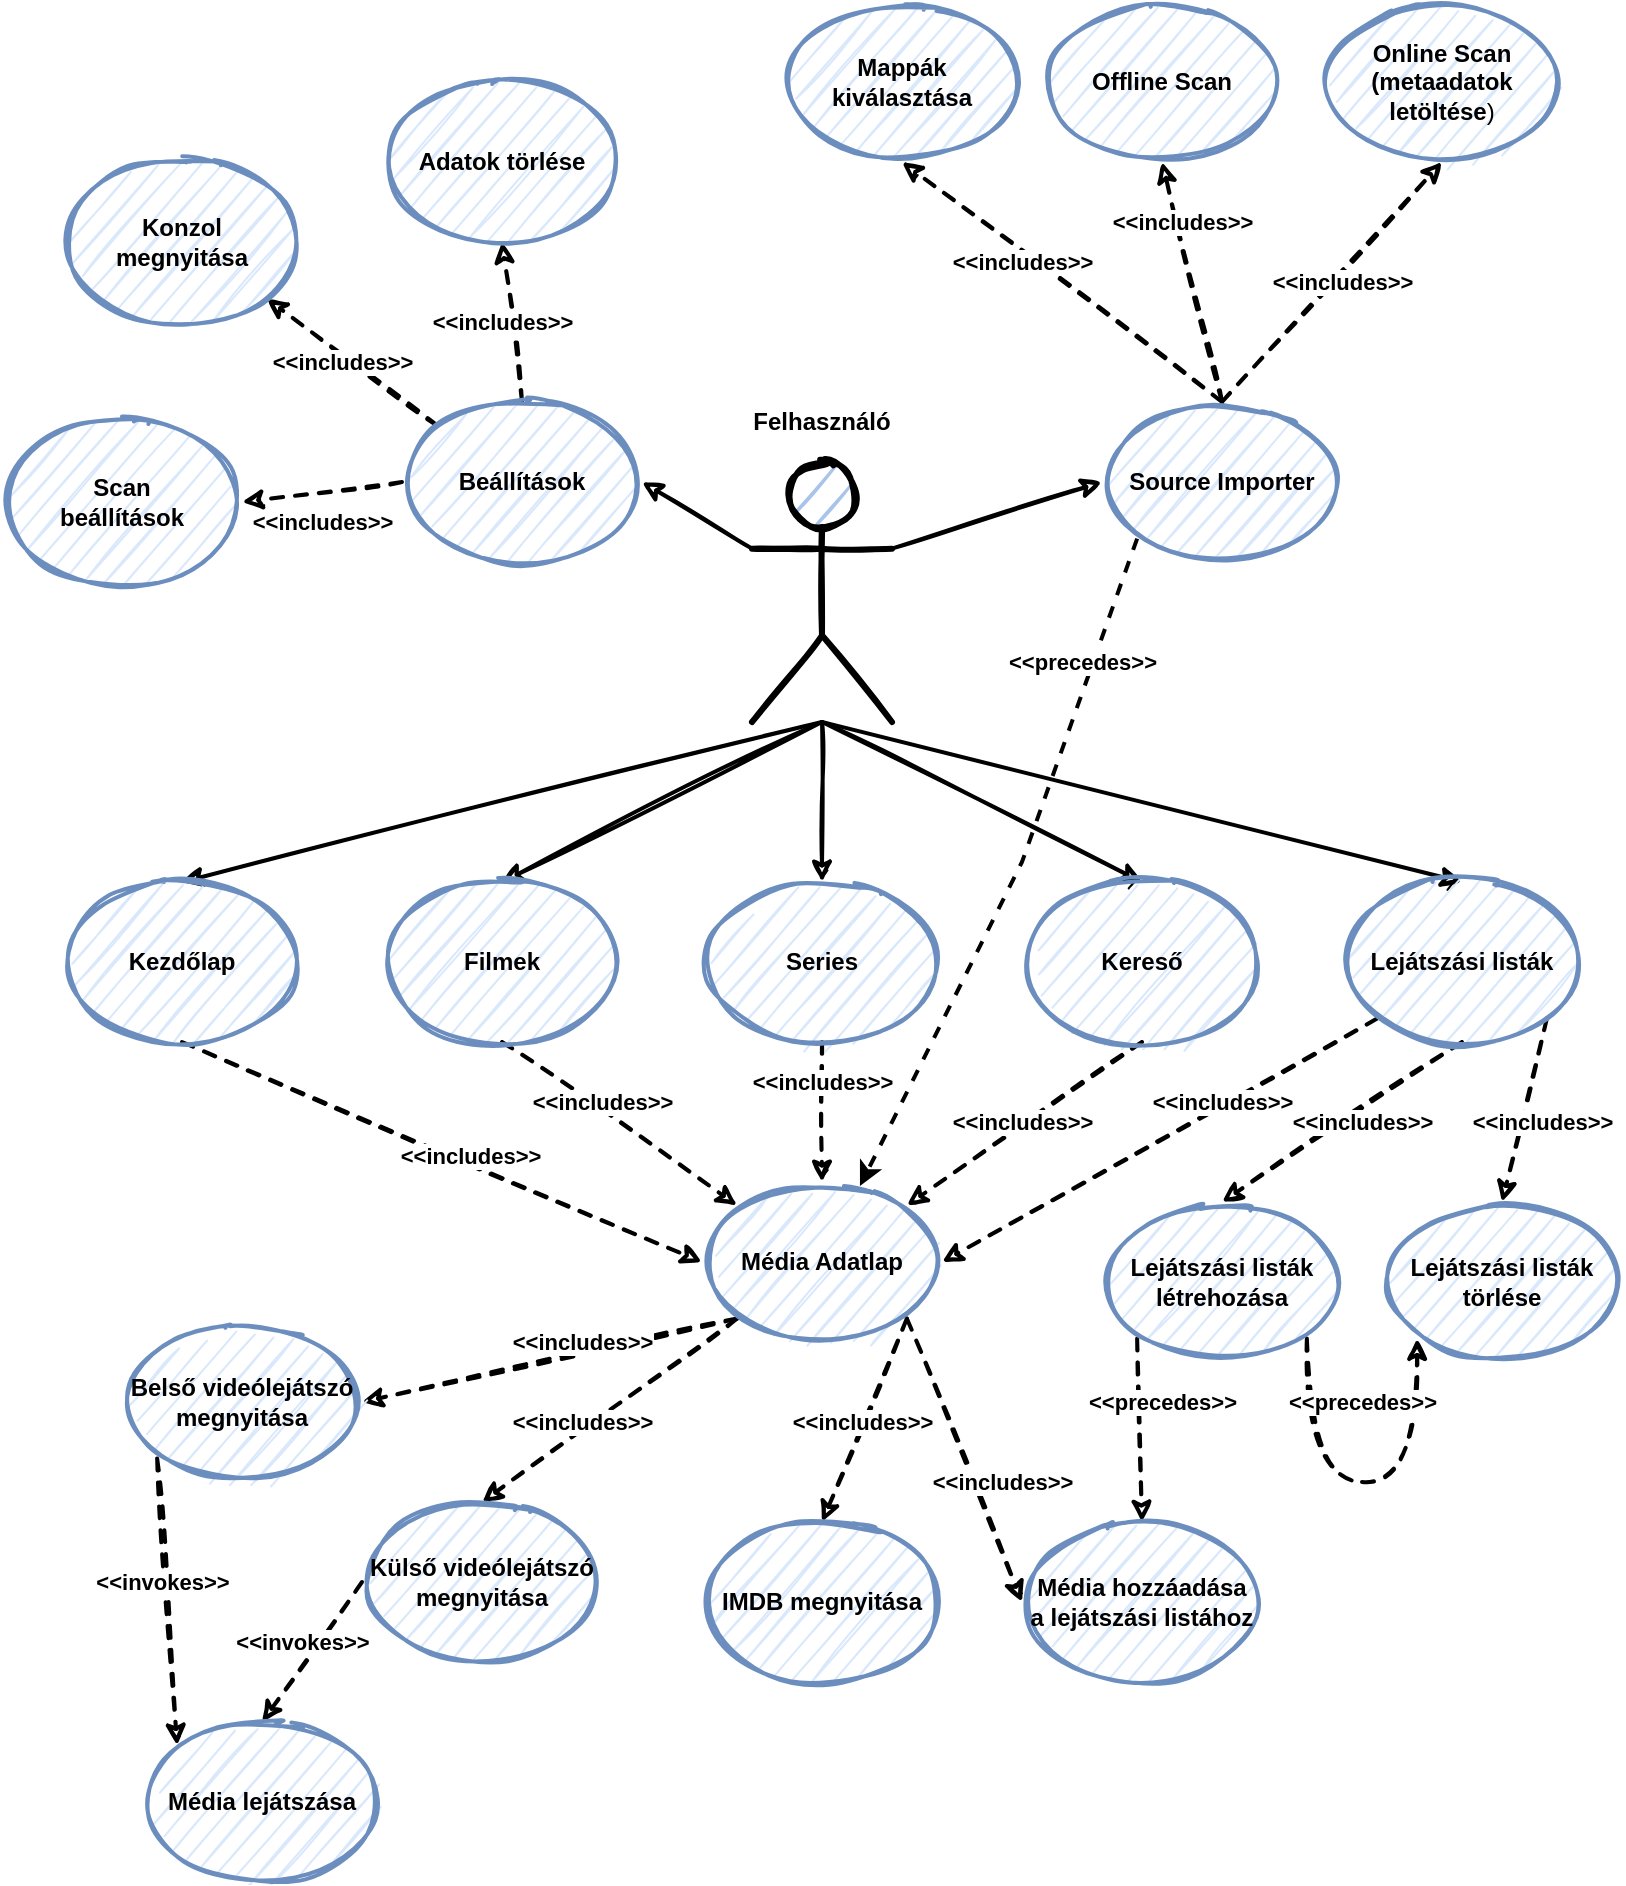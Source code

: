 <mxfile version="14.6.11" type="device"><diagram id="Ur9Gphyhb0sk22UbbtdZ" name="Page-1"><mxGraphModel dx="1422" dy="763" grid="1" gridSize="10" guides="1" tooltips="1" connect="1" arrows="1" fold="1" page="1" pageScale="1" pageWidth="827" pageHeight="1169" math="0" shadow="0"><root><mxCell id="0"/><mxCell id="1" parent="0"/><mxCell id="7-2QCrB175cBmVZoJEUQ-9" style="edgeStyle=none;rounded=0;orthogonalLoop=1;jettySize=auto;html=1;entryX=0.5;entryY=0;entryDx=0;entryDy=0;strokeWidth=2;sketch=1;" edge="1" parent="1" target="7-2QCrB175cBmVZoJEUQ-2"><mxGeometry relative="1" as="geometry"><mxPoint x="420" y="440" as="sourcePoint"/></mxGeometry></mxCell><mxCell id="7-2QCrB175cBmVZoJEUQ-10" style="edgeStyle=none;rounded=0;orthogonalLoop=1;jettySize=auto;html=1;entryX=0.5;entryY=0;entryDx=0;entryDy=0;strokeWidth=2;sketch=1;" edge="1" parent="1" target="7-2QCrB175cBmVZoJEUQ-6"><mxGeometry relative="1" as="geometry"><mxPoint x="420" y="440" as="sourcePoint"/></mxGeometry></mxCell><mxCell id="7-2QCrB175cBmVZoJEUQ-31" style="edgeStyle=none;rounded=0;orthogonalLoop=1;jettySize=auto;html=1;entryX=0.5;entryY=0;entryDx=0;entryDy=0;strokeWidth=2;sketch=1;" edge="1" parent="1" target="7-2QCrB175cBmVZoJEUQ-28"><mxGeometry relative="1" as="geometry"><mxPoint x="420" y="440" as="sourcePoint"/></mxGeometry></mxCell><mxCell id="7-2QCrB175cBmVZoJEUQ-45" style="edgeStyle=none;rounded=0;orthogonalLoop=1;jettySize=auto;html=1;exitX=1;exitY=0.333;exitDx=0;exitDy=0;exitPerimeter=0;entryX=0;entryY=0.5;entryDx=0;entryDy=0;strokeWidth=2;sketch=1;" edge="1" parent="1" source="7-2QCrB175cBmVZoJEUQ-1" target="7-2QCrB175cBmVZoJEUQ-7"><mxGeometry relative="1" as="geometry"/></mxCell><mxCell id="7-2QCrB175cBmVZoJEUQ-58" style="edgeStyle=none;rounded=0;orthogonalLoop=1;jettySize=auto;html=1;strokeWidth=2;sketch=1;" edge="1" parent="1" source="7-2QCrB175cBmVZoJEUQ-1" target="7-2QCrB175cBmVZoJEUQ-55"><mxGeometry relative="1" as="geometry"/></mxCell><mxCell id="7-2QCrB175cBmVZoJEUQ-59" style="edgeStyle=none;rounded=0;orthogonalLoop=1;jettySize=auto;html=1;exitX=0;exitY=0.333;exitDx=0;exitDy=0;exitPerimeter=0;entryX=1;entryY=0.5;entryDx=0;entryDy=0;strokeWidth=2;sketch=1;" edge="1" parent="1" source="7-2QCrB175cBmVZoJEUQ-1" target="7-2QCrB175cBmVZoJEUQ-4"><mxGeometry relative="1" as="geometry"/></mxCell><mxCell id="7-2QCrB175cBmVZoJEUQ-1" value="" style="shape=umlActor;verticalLabelPosition=bottom;verticalAlign=top;html=1;outlineConnect=0;strokeWidth=3;fillColor=#A9C4EB;sketch=1;shadow=0;" vertex="1" parent="1"><mxGeometry x="385" y="310" width="70" height="130" as="geometry"/></mxCell><mxCell id="7-2QCrB175cBmVZoJEUQ-16" style="edgeStyle=none;rounded=0;orthogonalLoop=1;jettySize=auto;html=1;exitX=0.5;exitY=1;exitDx=0;exitDy=0;entryX=0;entryY=0.5;entryDx=0;entryDy=0;strokeWidth=2;dashed=1;sketch=1;" edge="1" parent="1" source="7-2QCrB175cBmVZoJEUQ-2" target="7-2QCrB175cBmVZoJEUQ-8"><mxGeometry relative="1" as="geometry"/></mxCell><mxCell id="7-2QCrB175cBmVZoJEUQ-22" value="&lt;b&gt;&amp;lt;&amp;lt;includes&amp;gt;&amp;gt;&lt;/b&gt;" style="edgeLabel;html=1;align=center;verticalAlign=middle;resizable=0;points=[];" vertex="1" connectable="0" parent="7-2QCrB175cBmVZoJEUQ-16"><mxGeometry x="0.174" relative="1" as="geometry"><mxPoint x="-9" y="-8" as="offset"/></mxGeometry></mxCell><mxCell id="7-2QCrB175cBmVZoJEUQ-2" value="&lt;b&gt;Kezdőlap&lt;/b&gt;" style="ellipse;whiteSpace=wrap;html=1;strokeWidth=2;fillColor=#dae8fc;strokeColor=#6c8ebf;sketch=1;" vertex="1" parent="1"><mxGeometry x="40" y="520" width="120" height="80" as="geometry"/></mxCell><mxCell id="7-2QCrB175cBmVZoJEUQ-63" style="edgeStyle=none;rounded=0;orthogonalLoop=1;jettySize=auto;html=1;exitX=0.5;exitY=0;exitDx=0;exitDy=0;entryX=0.5;entryY=1;entryDx=0;entryDy=0;strokeWidth=2;dashed=1;sketch=1;" edge="1" parent="1" source="7-2QCrB175cBmVZoJEUQ-4" target="7-2QCrB175cBmVZoJEUQ-60"><mxGeometry relative="1" as="geometry"/></mxCell><mxCell id="7-2QCrB175cBmVZoJEUQ-64" style="edgeStyle=none;rounded=0;orthogonalLoop=1;jettySize=auto;html=1;exitX=0;exitY=0;exitDx=0;exitDy=0;entryX=1;entryY=1;entryDx=0;entryDy=0;strokeWidth=2;dashed=1;sketch=1;" edge="1" parent="1" source="7-2QCrB175cBmVZoJEUQ-4" target="7-2QCrB175cBmVZoJEUQ-61"><mxGeometry relative="1" as="geometry"/></mxCell><mxCell id="7-2QCrB175cBmVZoJEUQ-65" style="edgeStyle=none;rounded=0;orthogonalLoop=1;jettySize=auto;html=1;exitX=0;exitY=0.5;exitDx=0;exitDy=0;entryX=1;entryY=0.5;entryDx=0;entryDy=0;strokeWidth=2;dashed=1;sketch=1;" edge="1" parent="1" source="7-2QCrB175cBmVZoJEUQ-4" target="7-2QCrB175cBmVZoJEUQ-62"><mxGeometry relative="1" as="geometry"><Array as="points"/></mxGeometry></mxCell><mxCell id="7-2QCrB175cBmVZoJEUQ-4" value="&lt;b&gt;Beállítások&lt;/b&gt;" style="ellipse;whiteSpace=wrap;html=1;strokeWidth=2;fillColor=#dae8fc;strokeColor=#6c8ebf;sketch=1;" vertex="1" parent="1"><mxGeometry x="210" y="280" width="120" height="80" as="geometry"/></mxCell><mxCell id="7-2QCrB175cBmVZoJEUQ-14" style="edgeStyle=none;rounded=0;orthogonalLoop=1;jettySize=auto;html=1;strokeWidth=2;entryX=0.5;entryY=0;entryDx=0;entryDy=0;sketch=1;" edge="1" parent="1" target="7-2QCrB175cBmVZoJEUQ-5"><mxGeometry relative="1" as="geometry"><mxPoint x="420" y="440" as="sourcePoint"/><mxPoint x="460" y="480" as="targetPoint"/></mxGeometry></mxCell><mxCell id="7-2QCrB175cBmVZoJEUQ-17" style="edgeStyle=none;rounded=0;orthogonalLoop=1;jettySize=auto;html=1;exitX=0.5;exitY=1;exitDx=0;exitDy=0;entryX=0;entryY=0;entryDx=0;entryDy=0;strokeWidth=2;dashed=1;sketch=1;" edge="1" parent="1" source="7-2QCrB175cBmVZoJEUQ-5" target="7-2QCrB175cBmVZoJEUQ-8"><mxGeometry relative="1" as="geometry"/></mxCell><mxCell id="7-2QCrB175cBmVZoJEUQ-5" value="&lt;b&gt;Filmek&lt;/b&gt;" style="ellipse;whiteSpace=wrap;html=1;strokeWidth=2;fillColor=#dae8fc;strokeColor=#6c8ebf;sketch=1;" vertex="1" parent="1"><mxGeometry x="200" y="520" width="120" height="80" as="geometry"/></mxCell><mxCell id="7-2QCrB175cBmVZoJEUQ-18" style="edgeStyle=none;rounded=0;orthogonalLoop=1;jettySize=auto;html=1;exitX=0.5;exitY=1;exitDx=0;exitDy=0;entryX=1;entryY=0;entryDx=0;entryDy=0;strokeWidth=2;dashed=1;sketch=1;" edge="1" parent="1" source="7-2QCrB175cBmVZoJEUQ-6" target="7-2QCrB175cBmVZoJEUQ-8"><mxGeometry relative="1" as="geometry"/></mxCell><mxCell id="7-2QCrB175cBmVZoJEUQ-6" value="&lt;b&gt;Kereső&lt;/b&gt;" style="ellipse;whiteSpace=wrap;html=1;strokeWidth=2;fillColor=#dae8fc;strokeColor=#6c8ebf;sketch=1;" vertex="1" parent="1"><mxGeometry x="520" y="520" width="120" height="80" as="geometry"/></mxCell><mxCell id="7-2QCrB175cBmVZoJEUQ-49" style="edgeStyle=none;rounded=0;orthogonalLoop=1;jettySize=auto;html=1;exitX=0.5;exitY=0;exitDx=0;exitDy=0;entryX=0.5;entryY=1;entryDx=0;entryDy=0;strokeWidth=2;dashed=1;sketch=1;" edge="1" parent="1" source="7-2QCrB175cBmVZoJEUQ-7" target="7-2QCrB175cBmVZoJEUQ-46"><mxGeometry relative="1" as="geometry"/></mxCell><mxCell id="7-2QCrB175cBmVZoJEUQ-50" style="edgeStyle=none;rounded=0;orthogonalLoop=1;jettySize=auto;html=1;exitX=0.5;exitY=0;exitDx=0;exitDy=0;entryX=0.5;entryY=1;entryDx=0;entryDy=0;strokeWidth=2;dashed=1;sketch=1;" edge="1" parent="1" source="7-2QCrB175cBmVZoJEUQ-7" target="7-2QCrB175cBmVZoJEUQ-48"><mxGeometry relative="1" as="geometry"/></mxCell><mxCell id="7-2QCrB175cBmVZoJEUQ-51" style="edgeStyle=none;rounded=0;orthogonalLoop=1;jettySize=auto;html=1;exitX=0.5;exitY=0;exitDx=0;exitDy=0;entryX=0.5;entryY=1;entryDx=0;entryDy=0;strokeWidth=2;dashed=1;sketch=1;" edge="1" parent="1" source="7-2QCrB175cBmVZoJEUQ-7" target="7-2QCrB175cBmVZoJEUQ-47"><mxGeometry relative="1" as="geometry"/></mxCell><mxCell id="7-2QCrB175cBmVZoJEUQ-76" style="edgeStyle=none;rounded=0;orthogonalLoop=1;jettySize=auto;html=1;exitX=0;exitY=1;exitDx=0;exitDy=0;dashed=1;strokeWidth=2;" edge="1" parent="1" source="7-2QCrB175cBmVZoJEUQ-7" target="7-2QCrB175cBmVZoJEUQ-8"><mxGeometry relative="1" as="geometry"><Array as="points"><mxPoint x="520" y="510"/></Array></mxGeometry></mxCell><mxCell id="7-2QCrB175cBmVZoJEUQ-7" value="&lt;b&gt;Source Importer&lt;/b&gt;" style="ellipse;whiteSpace=wrap;html=1;strokeWidth=2;fillColor=#dae8fc;strokeColor=#6c8ebf;sketch=1;" vertex="1" parent="1"><mxGeometry x="560" y="280" width="120" height="80" as="geometry"/></mxCell><mxCell id="7-2QCrB175cBmVZoJEUQ-20" style="edgeStyle=none;rounded=0;orthogonalLoop=1;jettySize=auto;html=1;exitX=0;exitY=1;exitDx=0;exitDy=0;entryX=1;entryY=0.5;entryDx=0;entryDy=0;strokeWidth=2;dashed=1;sketch=1;" edge="1" parent="1" source="7-2QCrB175cBmVZoJEUQ-8" target="7-2QCrB175cBmVZoJEUQ-15"><mxGeometry relative="1" as="geometry"/></mxCell><mxCell id="7-2QCrB175cBmVZoJEUQ-21" style="edgeStyle=none;rounded=0;orthogonalLoop=1;jettySize=auto;html=1;exitX=0;exitY=1;exitDx=0;exitDy=0;entryX=0.5;entryY=0;entryDx=0;entryDy=0;strokeWidth=2;dashed=1;sketch=1;" edge="1" parent="1" source="7-2QCrB175cBmVZoJEUQ-8" target="7-2QCrB175cBmVZoJEUQ-19"><mxGeometry relative="1" as="geometry"/></mxCell><mxCell id="7-2QCrB175cBmVZoJEUQ-38" style="edgeStyle=none;rounded=0;orthogonalLoop=1;jettySize=auto;html=1;exitX=1;exitY=1;exitDx=0;exitDy=0;dashed=1;strokeWidth=2;entryX=0.5;entryY=0;entryDx=0;entryDy=0;sketch=1;" edge="1" parent="1" source="7-2QCrB175cBmVZoJEUQ-8" target="7-2QCrB175cBmVZoJEUQ-39"><mxGeometry relative="1" as="geometry"><mxPoint x="660" y="760" as="targetPoint"/></mxGeometry></mxCell><mxCell id="7-2QCrB175cBmVZoJEUQ-42" style="edgeStyle=none;rounded=0;orthogonalLoop=1;jettySize=auto;html=1;exitX=1;exitY=1;exitDx=0;exitDy=0;entryX=0;entryY=0.5;entryDx=0;entryDy=0;dashed=1;strokeWidth=2;sketch=1;" edge="1" parent="1" source="7-2QCrB175cBmVZoJEUQ-8" target="7-2QCrB175cBmVZoJEUQ-40"><mxGeometry relative="1" as="geometry"/></mxCell><mxCell id="7-2QCrB175cBmVZoJEUQ-8" value="&lt;b&gt;Média Adatlap&lt;/b&gt;" style="ellipse;whiteSpace=wrap;html=1;strokeWidth=2;fillColor=#dae8fc;strokeColor=#6c8ebf;sketch=1;" vertex="1" parent="1"><mxGeometry x="360" y="670" width="120" height="80" as="geometry"/></mxCell><mxCell id="7-2QCrB175cBmVZoJEUQ-12" value="&lt;b&gt;Felhasználó&lt;/b&gt;" style="text;html=1;align=center;verticalAlign=middle;whiteSpace=wrap;rounded=0;" vertex="1" parent="1"><mxGeometry x="370" y="280" width="100" height="20" as="geometry"/></mxCell><mxCell id="7-2QCrB175cBmVZoJEUQ-72" style="edgeStyle=none;rounded=0;orthogonalLoop=1;jettySize=auto;html=1;exitX=0;exitY=1;exitDx=0;exitDy=0;entryX=0;entryY=0;entryDx=0;entryDy=0;dashed=1;strokeWidth=2;sketch=1;" edge="1" parent="1" source="7-2QCrB175cBmVZoJEUQ-15" target="7-2QCrB175cBmVZoJEUQ-71"><mxGeometry relative="1" as="geometry"/></mxCell><mxCell id="7-2QCrB175cBmVZoJEUQ-15" value="&lt;div&gt;&lt;b&gt;Belső videólejátszó&lt;/b&gt;&lt;/div&gt;&lt;div&gt;&lt;b&gt;megnyitása&lt;/b&gt;&lt;br&gt;&lt;/div&gt;" style="ellipse;whiteSpace=wrap;html=1;strokeWidth=2;fillColor=#dae8fc;strokeColor=#6c8ebf;sketch=1;" vertex="1" parent="1"><mxGeometry x="70" y="740" width="120" height="80" as="geometry"/></mxCell><mxCell id="7-2QCrB175cBmVZoJEUQ-73" style="edgeStyle=none;rounded=0;orthogonalLoop=1;jettySize=auto;html=1;exitX=0;exitY=0.5;exitDx=0;exitDy=0;entryX=0.5;entryY=0;entryDx=0;entryDy=0;dashed=1;strokeWidth=2;sketch=1;" edge="1" parent="1" source="7-2QCrB175cBmVZoJEUQ-19" target="7-2QCrB175cBmVZoJEUQ-71"><mxGeometry relative="1" as="geometry"/></mxCell><mxCell id="7-2QCrB175cBmVZoJEUQ-19" value="&lt;div&gt;&lt;b&gt;Külső videólejátszó&lt;/b&gt;&lt;/div&gt;&lt;div&gt;&lt;b&gt;megnyitása&lt;br&gt;&lt;/b&gt;&lt;/div&gt;" style="ellipse;whiteSpace=wrap;html=1;strokeWidth=2;fillColor=#dae8fc;strokeColor=#6c8ebf;sketch=1;" vertex="1" parent="1"><mxGeometry x="190" y="830" width="120" height="80" as="geometry"/></mxCell><mxCell id="7-2QCrB175cBmVZoJEUQ-24" value="&lt;b&gt;&amp;lt;&amp;lt;includes&amp;gt;&amp;gt;&lt;/b&gt;" style="edgeLabel;html=1;align=center;verticalAlign=middle;resizable=0;points=[];" vertex="1" connectable="0" parent="1"><mxGeometry x="309.997" y="630.0" as="geometry"/></mxCell><mxCell id="7-2QCrB175cBmVZoJEUQ-25" value="&lt;b&gt;&amp;lt;&amp;lt;includes&amp;gt;&amp;gt;&lt;/b&gt;" style="edgeLabel;html=1;align=center;verticalAlign=middle;resizable=0;points=[];" vertex="1" connectable="0" parent="1"><mxGeometry x="519.997" y="640.0" as="geometry"/></mxCell><mxCell id="7-2QCrB175cBmVZoJEUQ-26" value="&lt;b&gt;&amp;lt;&amp;lt;includes&amp;gt;&amp;gt;&lt;/b&gt;" style="edgeLabel;html=1;align=center;verticalAlign=middle;resizable=0;points=[];" vertex="1" connectable="0" parent="1"><mxGeometry x="299.997" y="790.0" as="geometry"/></mxCell><mxCell id="7-2QCrB175cBmVZoJEUQ-27" value="&lt;b&gt;&amp;lt;&amp;lt;includes&amp;gt;&amp;gt;&lt;/b&gt;" style="edgeLabel;html=1;align=center;verticalAlign=middle;resizable=0;points=[];" vertex="1" connectable="0" parent="1"><mxGeometry x="299.997" y="750.0" as="geometry"/></mxCell><mxCell id="7-2QCrB175cBmVZoJEUQ-29" style="edgeStyle=none;rounded=0;orthogonalLoop=1;jettySize=auto;html=1;exitX=0;exitY=1;exitDx=0;exitDy=0;entryX=1;entryY=0.5;entryDx=0;entryDy=0;dashed=1;strokeWidth=2;sketch=1;" edge="1" parent="1" source="7-2QCrB175cBmVZoJEUQ-28" target="7-2QCrB175cBmVZoJEUQ-8"><mxGeometry relative="1" as="geometry"/></mxCell><mxCell id="7-2QCrB175cBmVZoJEUQ-34" style="edgeStyle=none;rounded=0;orthogonalLoop=1;jettySize=auto;html=1;exitX=0.5;exitY=1;exitDx=0;exitDy=0;entryX=0.5;entryY=0;entryDx=0;entryDy=0;strokeWidth=2;dashed=1;sketch=1;" edge="1" parent="1" source="7-2QCrB175cBmVZoJEUQ-28" target="7-2QCrB175cBmVZoJEUQ-32"><mxGeometry relative="1" as="geometry"/></mxCell><mxCell id="7-2QCrB175cBmVZoJEUQ-35" style="edgeStyle=none;rounded=0;orthogonalLoop=1;jettySize=auto;html=1;exitX=1;exitY=1;exitDx=0;exitDy=0;entryX=0.5;entryY=0;entryDx=0;entryDy=0;strokeWidth=2;dashed=1;sketch=1;" edge="1" parent="1" source="7-2QCrB175cBmVZoJEUQ-28" target="7-2QCrB175cBmVZoJEUQ-33"><mxGeometry relative="1" as="geometry"/></mxCell><mxCell id="7-2QCrB175cBmVZoJEUQ-28" value="&lt;b&gt;Lejátszási listák&lt;/b&gt;" style="ellipse;whiteSpace=wrap;html=1;strokeWidth=2;fillColor=#dae8fc;strokeColor=#6c8ebf;sketch=1;" vertex="1" parent="1"><mxGeometry x="680" y="520" width="120" height="80" as="geometry"/></mxCell><mxCell id="7-2QCrB175cBmVZoJEUQ-30" value="&lt;b&gt;&amp;lt;&amp;lt;includes&amp;gt;&amp;gt;&lt;/b&gt;" style="edgeLabel;html=1;align=center;verticalAlign=middle;resizable=0;points=[];" vertex="1" connectable="0" parent="1"><mxGeometry x="619.997" y="630.0" as="geometry"/></mxCell><mxCell id="7-2QCrB175cBmVZoJEUQ-78" style="edgeStyle=orthogonalEdgeStyle;rounded=0;orthogonalLoop=1;jettySize=auto;html=1;entryX=0;entryY=1;entryDx=0;entryDy=0;dashed=1;strokeWidth=2;exitX=1;exitY=1;exitDx=0;exitDy=0;curved=1;sketch=1;" edge="1" parent="1" source="7-2QCrB175cBmVZoJEUQ-32" target="7-2QCrB175cBmVZoJEUQ-33"><mxGeometry relative="1" as="geometry"><mxPoint x="679" y="740" as="sourcePoint"/><Array as="points"><mxPoint x="662" y="820"/><mxPoint x="718" y="820"/></Array></mxGeometry></mxCell><mxCell id="7-2QCrB175cBmVZoJEUQ-80" style="edgeStyle=none;rounded=0;orthogonalLoop=1;jettySize=auto;html=1;exitX=0;exitY=1;exitDx=0;exitDy=0;entryX=0.5;entryY=0;entryDx=0;entryDy=0;dashed=1;strokeWidth=2;sketch=1;" edge="1" parent="1" source="7-2QCrB175cBmVZoJEUQ-32" target="7-2QCrB175cBmVZoJEUQ-40"><mxGeometry relative="1" as="geometry"/></mxCell><mxCell id="7-2QCrB175cBmVZoJEUQ-32" value="&lt;div&gt;&lt;b&gt;Lejátszási listák&lt;/b&gt;&lt;/div&gt;&lt;div&gt;&lt;b&gt;létrehozása&lt;br&gt;&lt;/b&gt;&lt;/div&gt;" style="ellipse;whiteSpace=wrap;html=1;strokeWidth=2;fillColor=#dae8fc;strokeColor=#6c8ebf;sketch=1;" vertex="1" parent="1"><mxGeometry x="560" y="680" width="120" height="80" as="geometry"/></mxCell><mxCell id="7-2QCrB175cBmVZoJEUQ-33" value="&lt;b&gt;Lejátszási listák törlése&lt;br&gt;&lt;/b&gt;" style="ellipse;whiteSpace=wrap;html=1;strokeWidth=2;fillColor=#dae8fc;strokeColor=#6c8ebf;sketch=1;" vertex="1" parent="1"><mxGeometry x="700" y="680" width="120" height="80" as="geometry"/></mxCell><mxCell id="7-2QCrB175cBmVZoJEUQ-39" value="&lt;b&gt;IMDB megnyitása&lt;/b&gt;" style="ellipse;whiteSpace=wrap;html=1;strokeWidth=2;fillColor=#dae8fc;strokeColor=#6c8ebf;sketch=1;" vertex="1" parent="1"><mxGeometry x="360" y="840" width="120" height="80" as="geometry"/></mxCell><mxCell id="7-2QCrB175cBmVZoJEUQ-40" value="&lt;div&gt;&lt;b&gt;Média hozzáadása&lt;/b&gt;&lt;/div&gt;&lt;div&gt;&lt;b&gt;a lejátszási listához&lt;br&gt; &lt;/b&gt;&lt;/div&gt;" style="ellipse;whiteSpace=wrap;html=1;strokeWidth=2;fillColor=#dae8fc;strokeColor=#6c8ebf;sketch=1;" vertex="1" parent="1"><mxGeometry x="520" y="840" width="120" height="80" as="geometry"/></mxCell><mxCell id="7-2QCrB175cBmVZoJEUQ-43" value="&lt;b&gt;&amp;lt;&amp;lt;includes&amp;gt;&amp;gt;&lt;/b&gt;" style="edgeLabel;html=1;align=center;verticalAlign=middle;resizable=0;points=[];" vertex="1" connectable="0" parent="1"><mxGeometry x="509.997" y="820.0" as="geometry"/></mxCell><mxCell id="7-2QCrB175cBmVZoJEUQ-44" value="&lt;b&gt;&amp;lt;&amp;lt;includes&amp;gt;&amp;gt;&lt;/b&gt;" style="edgeLabel;html=1;align=center;verticalAlign=middle;resizable=0;points=[];" vertex="1" connectable="0" parent="1"><mxGeometry x="439.997" y="790.0" as="geometry"/></mxCell><mxCell id="7-2QCrB175cBmVZoJEUQ-46" value="&lt;div&gt;&lt;b&gt;Mappák&lt;/b&gt;&lt;/div&gt;&lt;div&gt;&lt;b&gt;kiválasztása&lt;/b&gt;&lt;/div&gt;" style="ellipse;whiteSpace=wrap;html=1;strokeWidth=2;fillColor=#dae8fc;strokeColor=#6c8ebf;sketch=1;" vertex="1" parent="1"><mxGeometry x="400" y="80" width="120" height="80" as="geometry"/></mxCell><mxCell id="7-2QCrB175cBmVZoJEUQ-47" value="&lt;b&gt;Offline Scan&lt;/b&gt;" style="ellipse;whiteSpace=wrap;html=1;strokeWidth=2;fillColor=#dae8fc;strokeColor=#6c8ebf;sketch=1;" vertex="1" parent="1"><mxGeometry x="530" y="80" width="120" height="80" as="geometry"/></mxCell><mxCell id="7-2QCrB175cBmVZoJEUQ-48" value="&lt;div&gt;&lt;b&gt;Online Scan&lt;/b&gt;&lt;/div&gt;&lt;div&gt;&lt;b&gt;(metaadatok letöltése&lt;/b&gt;)&lt;br&gt;&lt;/div&gt;" style="ellipse;whiteSpace=wrap;html=1;strokeWidth=2;fillColor=#dae8fc;strokeColor=#6c8ebf;sketch=1;" vertex="1" parent="1"><mxGeometry x="670" y="80" width="120" height="80" as="geometry"/></mxCell><mxCell id="7-2QCrB175cBmVZoJEUQ-52" value="&lt;b&gt;&amp;lt;&amp;lt;includes&amp;gt;&amp;gt;&lt;/b&gt;" style="edgeLabel;html=1;align=center;verticalAlign=middle;resizable=0;points=[];" vertex="1" connectable="0" parent="1"><mxGeometry x="519.997" y="210.0" as="geometry"/></mxCell><mxCell id="7-2QCrB175cBmVZoJEUQ-53" value="&lt;b&gt;&amp;lt;&amp;lt;includes&amp;gt;&amp;gt;&lt;/b&gt;" style="edgeLabel;html=1;align=center;verticalAlign=middle;resizable=0;points=[];" vertex="1" connectable="0" parent="1"><mxGeometry x="599.997" y="190.0" as="geometry"/></mxCell><mxCell id="7-2QCrB175cBmVZoJEUQ-54" value="&lt;b&gt;&amp;lt;&amp;lt;includes&amp;gt;&amp;gt;&lt;/b&gt;" style="edgeLabel;html=1;align=center;verticalAlign=middle;resizable=0;points=[];" vertex="1" connectable="0" parent="1"><mxGeometry x="679.997" y="220.0" as="geometry"/></mxCell><mxCell id="7-2QCrB175cBmVZoJEUQ-56" style="edgeStyle=none;rounded=0;orthogonalLoop=1;jettySize=auto;html=1;exitX=0.5;exitY=1;exitDx=0;exitDy=0;entryX=0.5;entryY=0;entryDx=0;entryDy=0;dashed=1;strokeWidth=2;sketch=1;" edge="1" parent="1" source="7-2QCrB175cBmVZoJEUQ-55" target="7-2QCrB175cBmVZoJEUQ-8"><mxGeometry relative="1" as="geometry"/></mxCell><mxCell id="7-2QCrB175cBmVZoJEUQ-55" value="&lt;b&gt;Series&lt;/b&gt;" style="ellipse;whiteSpace=wrap;html=1;strokeWidth=2;fillColor=#dae8fc;strokeColor=#6c8ebf;sketch=1;" vertex="1" parent="1"><mxGeometry x="360" y="520" width="120" height="80" as="geometry"/></mxCell><mxCell id="7-2QCrB175cBmVZoJEUQ-57" value="&lt;b&gt;&amp;lt;&amp;lt;includes&amp;gt;&amp;gt;&lt;/b&gt;" style="edgeLabel;html=1;align=center;verticalAlign=middle;resizable=0;points=[];" vertex="1" connectable="0" parent="1"><mxGeometry x="419.997" y="620.0" as="geometry"/></mxCell><mxCell id="7-2QCrB175cBmVZoJEUQ-60" value="&lt;b&gt;Adatok törlése&lt;/b&gt;" style="ellipse;whiteSpace=wrap;html=1;strokeWidth=2;fillColor=#dae8fc;strokeColor=#6c8ebf;sketch=1;" vertex="1" parent="1"><mxGeometry x="200" y="120" width="120" height="80" as="geometry"/></mxCell><mxCell id="7-2QCrB175cBmVZoJEUQ-61" value="&lt;div&gt;&lt;b&gt;Konzol&lt;/b&gt;&lt;/div&gt;&lt;div&gt;&lt;b&gt;megnyitása&lt;/b&gt;&lt;/div&gt;" style="ellipse;whiteSpace=wrap;html=1;strokeWidth=2;fillColor=#dae8fc;strokeColor=#6c8ebf;sketch=1;" vertex="1" parent="1"><mxGeometry x="40" y="160" width="120" height="80" as="geometry"/></mxCell><mxCell id="7-2QCrB175cBmVZoJEUQ-62" value="&lt;div&gt;&lt;b&gt;Scan&lt;/b&gt;&lt;/div&gt;&lt;div&gt;&lt;b&gt;beállítások&lt;/b&gt;&lt;/div&gt;" style="ellipse;whiteSpace=wrap;html=1;strokeWidth=2;fillColor=#dae8fc;strokeColor=#6c8ebf;sketch=1;" vertex="1" parent="1"><mxGeometry x="10" y="290" width="120" height="80" as="geometry"/></mxCell><mxCell id="7-2QCrB175cBmVZoJEUQ-66" value="&lt;b&gt;&amp;lt;&amp;lt;includes&amp;gt;&amp;gt;&lt;/b&gt;" style="edgeLabel;html=1;align=center;verticalAlign=middle;resizable=0;points=[];" vertex="1" connectable="0" parent="1"><mxGeometry x="259.997" y="240.0" as="geometry"/></mxCell><mxCell id="7-2QCrB175cBmVZoJEUQ-67" value="&lt;b&gt;&amp;lt;&amp;lt;includes&amp;gt;&amp;gt;&lt;/b&gt;" style="edgeLabel;html=1;align=center;verticalAlign=middle;resizable=0;points=[];" vertex="1" connectable="0" parent="1"><mxGeometry x="179.997" y="260.0" as="geometry"/></mxCell><mxCell id="7-2QCrB175cBmVZoJEUQ-69" value="&lt;b&gt;&amp;lt;&amp;lt;includes&amp;gt;&amp;gt;&lt;/b&gt;" style="edgeLabel;html=1;align=center;verticalAlign=middle;resizable=0;points=[];" vertex="1" connectable="0" parent="1"><mxGeometry x="169.997" y="340.0" as="geometry"/></mxCell><mxCell id="7-2QCrB175cBmVZoJEUQ-71" value="&lt;b&gt;Média lejátszása&lt;/b&gt;" style="ellipse;whiteSpace=wrap;html=1;strokeWidth=2;fillColor=#dae8fc;strokeColor=#6c8ebf;sketch=1;" vertex="1" parent="1"><mxGeometry x="80" y="940" width="120" height="80" as="geometry"/></mxCell><mxCell id="7-2QCrB175cBmVZoJEUQ-74" value="&lt;b&gt;&amp;lt;&amp;lt;invokes&amp;gt;&amp;gt;&lt;/b&gt;" style="edgeLabel;html=1;align=center;verticalAlign=middle;resizable=0;points=[];" vertex="1" connectable="0" parent="1"><mxGeometry x="89.997" y="870.0" as="geometry"/></mxCell><mxCell id="7-2QCrB175cBmVZoJEUQ-75" value="&lt;b&gt;&amp;lt;&amp;lt;invokes&amp;gt;&amp;gt;&lt;/b&gt;" style="edgeLabel;html=1;align=center;verticalAlign=middle;resizable=0;points=[];" vertex="1" connectable="0" parent="1"><mxGeometry x="159.997" y="900.0" as="geometry"/></mxCell><mxCell id="7-2QCrB175cBmVZoJEUQ-77" value="&lt;b&gt;&amp;lt;&amp;lt;precedes&amp;gt;&amp;gt;&lt;/b&gt;" style="edgeLabel;html=1;align=center;verticalAlign=middle;resizable=0;points=[];" vertex="1" connectable="0" parent="1"><mxGeometry x="549.997" y="410.0" as="geometry"/></mxCell><mxCell id="7-2QCrB175cBmVZoJEUQ-79" value="&lt;b&gt;&amp;lt;&amp;lt;precedes&amp;gt;&amp;gt;&lt;/b&gt;" style="edgeLabel;html=1;align=center;verticalAlign=middle;resizable=0;points=[];" vertex="1" connectable="0" parent="1"><mxGeometry x="689.997" y="780.0" as="geometry"/></mxCell><mxCell id="7-2QCrB175cBmVZoJEUQ-81" value="&lt;b&gt;&amp;lt;&amp;lt;precedes&amp;gt;&amp;gt;&lt;/b&gt;" style="edgeLabel;html=1;align=center;verticalAlign=middle;resizable=0;points=[];" vertex="1" connectable="0" parent="1"><mxGeometry x="589.997" y="780.0" as="geometry"/></mxCell><mxCell id="7-2QCrB175cBmVZoJEUQ-83" value="&lt;b&gt;&amp;lt;&amp;lt;includes&amp;gt;&amp;gt;&lt;/b&gt;" style="edgeLabel;html=1;align=center;verticalAlign=middle;resizable=0;points=[];" vertex="1" connectable="0" parent="1"><mxGeometry x="689.997" y="640.0" as="geometry"/></mxCell><mxCell id="7-2QCrB175cBmVZoJEUQ-84" value="&lt;b&gt;&amp;lt;&amp;lt;includes&amp;gt;&amp;gt;&lt;/b&gt;" style="edgeLabel;html=1;align=center;verticalAlign=middle;resizable=0;points=[];" vertex="1" connectable="0" parent="1"><mxGeometry x="779.997" y="640.0" as="geometry"/></mxCell></root></mxGraphModel></diagram></mxfile>